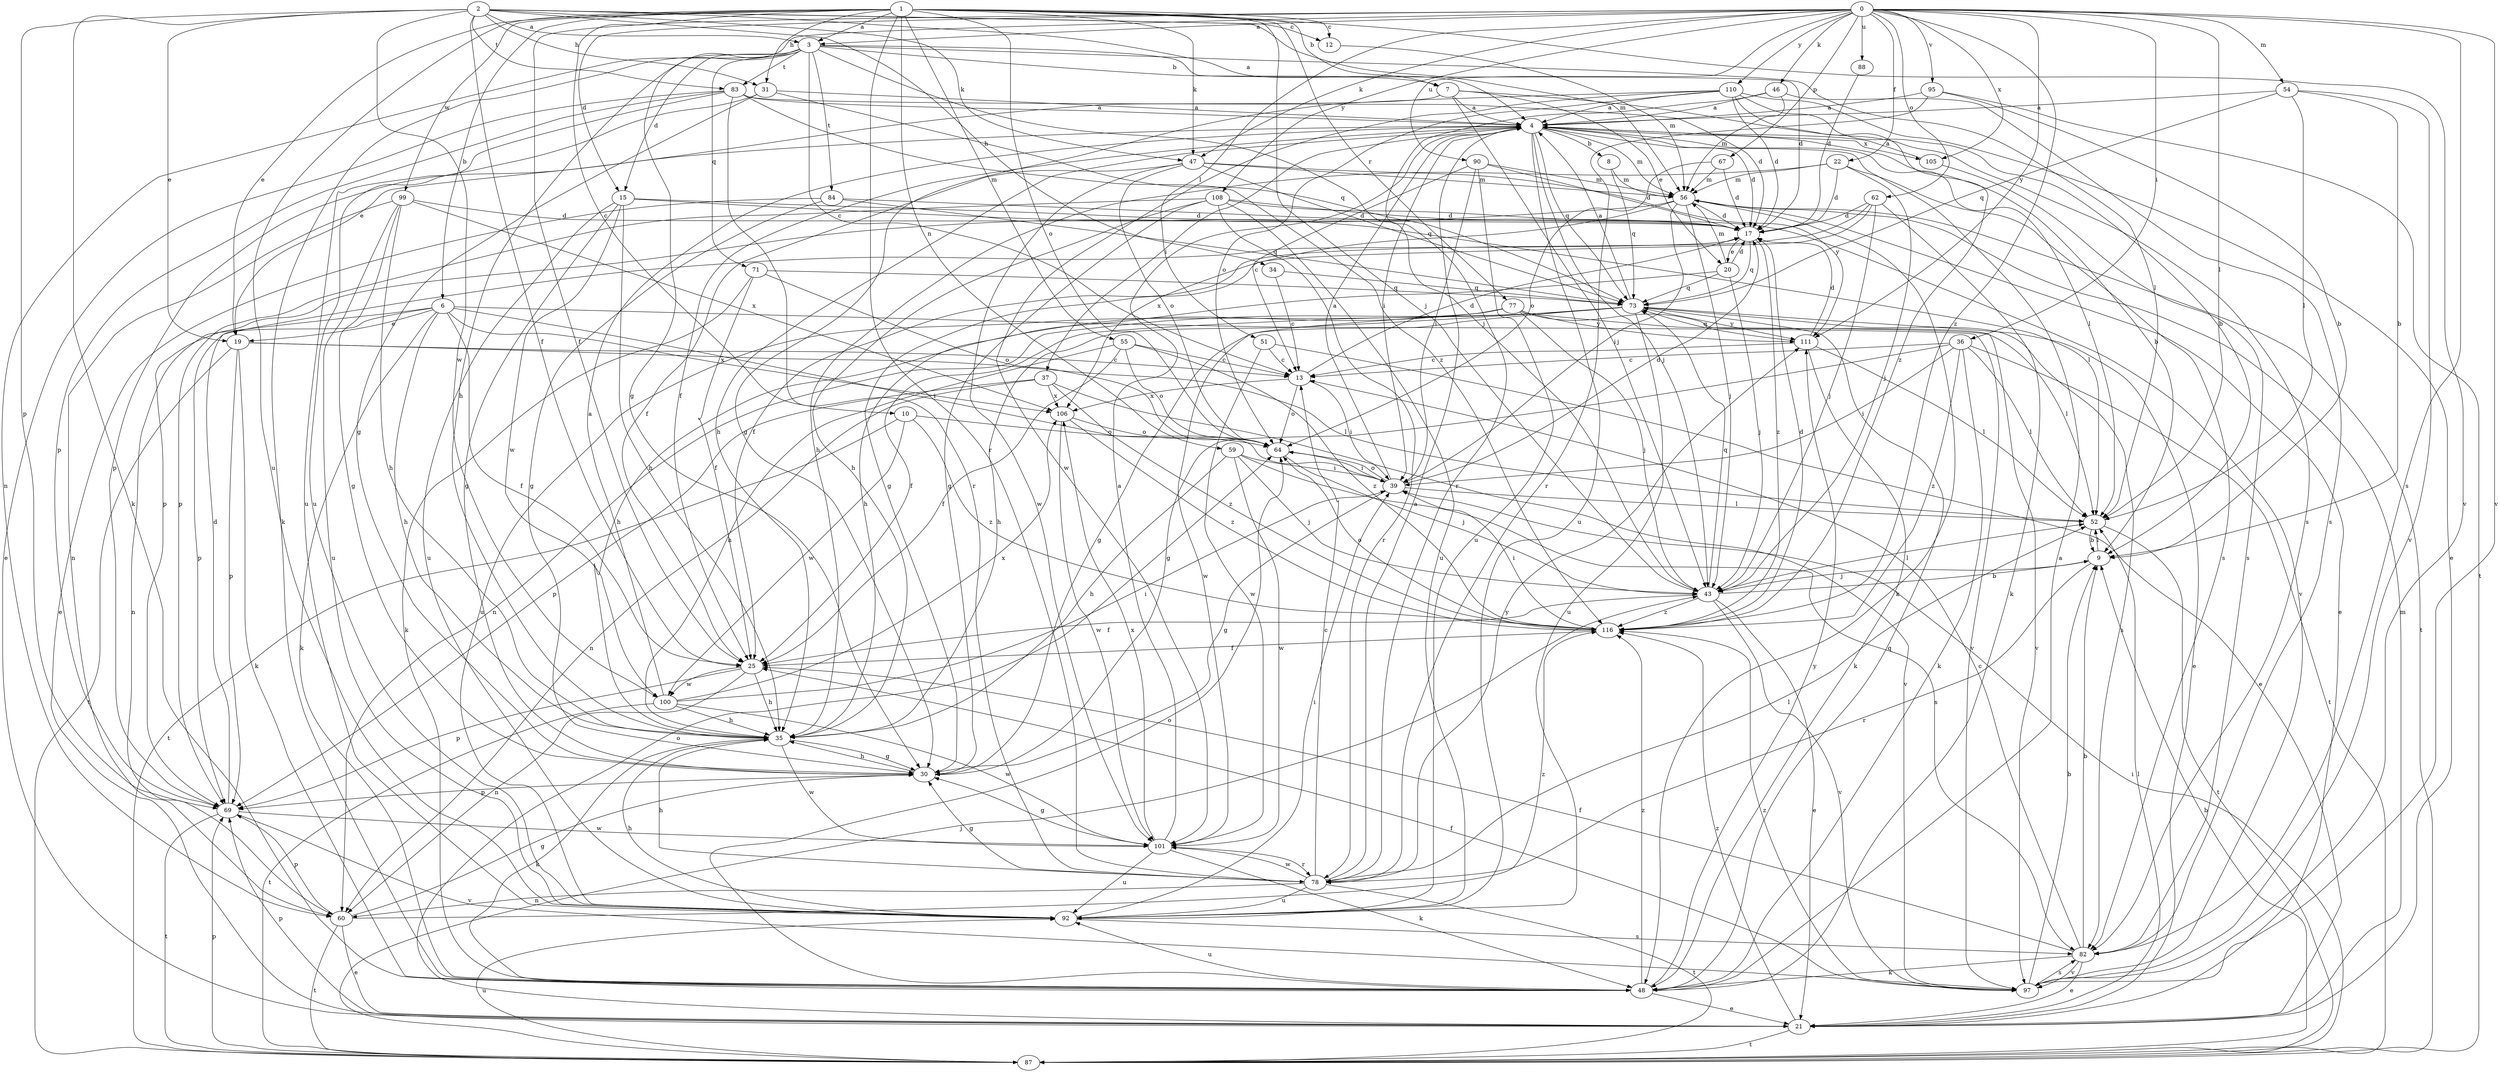 strict digraph  {
0;
1;
2;
3;
4;
6;
7;
8;
9;
10;
12;
13;
15;
17;
19;
20;
21;
22;
25;
30;
31;
34;
35;
36;
37;
39;
43;
46;
47;
48;
51;
52;
54;
55;
56;
59;
60;
62;
64;
67;
69;
71;
73;
77;
78;
82;
83;
84;
87;
88;
90;
92;
95;
97;
99;
100;
101;
105;
106;
108;
110;
111;
116;
0 -> 3  [label=a];
0 -> 15  [label=d];
0 -> 22  [label=f];
0 -> 25  [label=f];
0 -> 30  [label=g];
0 -> 36  [label=i];
0 -> 46  [label=k];
0 -> 47  [label=k];
0 -> 51  [label=l];
0 -> 52  [label=l];
0 -> 54  [label=m];
0 -> 62  [label=o];
0 -> 67  [label=p];
0 -> 82  [label=s];
0 -> 88  [label=u];
0 -> 90  [label=u];
0 -> 95  [label=v];
0 -> 97  [label=v];
0 -> 105  [label=x];
0 -> 108  [label=y];
0 -> 110  [label=y];
0 -> 111  [label=y];
0 -> 116  [label=z];
1 -> 3  [label=a];
1 -> 6  [label=b];
1 -> 7  [label=b];
1 -> 10  [label=c];
1 -> 12  [label=c];
1 -> 19  [label=e];
1 -> 31  [label=h];
1 -> 43  [label=j];
1 -> 47  [label=k];
1 -> 55  [label=m];
1 -> 59  [label=n];
1 -> 64  [label=o];
1 -> 77  [label=r];
1 -> 78  [label=r];
1 -> 92  [label=u];
1 -> 97  [label=v];
1 -> 99  [label=w];
2 -> 3  [label=a];
2 -> 4  [label=a];
2 -> 12  [label=c];
2 -> 19  [label=e];
2 -> 25  [label=f];
2 -> 31  [label=h];
2 -> 34  [label=h];
2 -> 47  [label=k];
2 -> 48  [label=k];
2 -> 56  [label=m];
2 -> 69  [label=p];
2 -> 83  [label=t];
2 -> 100  [label=w];
3 -> 7  [label=b];
3 -> 13  [label=c];
3 -> 15  [label=d];
3 -> 17  [label=d];
3 -> 35  [label=h];
3 -> 43  [label=j];
3 -> 48  [label=k];
3 -> 52  [label=l];
3 -> 60  [label=n];
3 -> 71  [label=q];
3 -> 83  [label=t];
3 -> 84  [label=t];
4 -> 8  [label=b];
4 -> 9  [label=b];
4 -> 17  [label=d];
4 -> 25  [label=f];
4 -> 35  [label=h];
4 -> 37  [label=i];
4 -> 39  [label=i];
4 -> 43  [label=j];
4 -> 52  [label=l];
4 -> 56  [label=m];
4 -> 69  [label=p];
4 -> 73  [label=q];
4 -> 92  [label=u];
4 -> 105  [label=x];
6 -> 19  [label=e];
6 -> 25  [label=f];
6 -> 35  [label=h];
6 -> 39  [label=i];
6 -> 48  [label=k];
6 -> 60  [label=n];
6 -> 69  [label=p];
6 -> 97  [label=v];
6 -> 106  [label=x];
7 -> 4  [label=a];
7 -> 19  [label=e];
7 -> 20  [label=e];
7 -> 43  [label=j];
7 -> 82  [label=s];
8 -> 56  [label=m];
8 -> 73  [label=q];
9 -> 43  [label=j];
9 -> 52  [label=l];
9 -> 78  [label=r];
10 -> 64  [label=o];
10 -> 87  [label=t];
10 -> 100  [label=w];
10 -> 116  [label=z];
12 -> 56  [label=m];
13 -> 17  [label=d];
13 -> 39  [label=i];
13 -> 64  [label=o];
13 -> 106  [label=x];
15 -> 17  [label=d];
15 -> 30  [label=g];
15 -> 35  [label=h];
15 -> 52  [label=l];
15 -> 92  [label=u];
15 -> 100  [label=w];
17 -> 20  [label=e];
17 -> 73  [label=q];
17 -> 116  [label=z];
19 -> 13  [label=c];
19 -> 48  [label=k];
19 -> 52  [label=l];
19 -> 69  [label=p];
19 -> 87  [label=t];
20 -> 17  [label=d];
20 -> 35  [label=h];
20 -> 43  [label=j];
20 -> 56  [label=m];
20 -> 73  [label=q];
21 -> 52  [label=l];
21 -> 56  [label=m];
21 -> 64  [label=o];
21 -> 69  [label=p];
21 -> 87  [label=t];
21 -> 116  [label=z];
22 -> 17  [label=d];
22 -> 35  [label=h];
22 -> 43  [label=j];
22 -> 56  [label=m];
22 -> 82  [label=s];
25 -> 35  [label=h];
25 -> 60  [label=n];
25 -> 69  [label=p];
25 -> 100  [label=w];
30 -> 35  [label=h];
30 -> 69  [label=p];
31 -> 4  [label=a];
31 -> 30  [label=g];
31 -> 73  [label=q];
31 -> 92  [label=u];
34 -> 13  [label=c];
34 -> 73  [label=q];
35 -> 30  [label=g];
35 -> 48  [label=k];
35 -> 101  [label=w];
36 -> 13  [label=c];
36 -> 30  [label=g];
36 -> 39  [label=i];
36 -> 48  [label=k];
36 -> 52  [label=l];
36 -> 87  [label=t];
36 -> 116  [label=z];
37 -> 60  [label=n];
37 -> 69  [label=p];
37 -> 97  [label=v];
37 -> 106  [label=x];
37 -> 116  [label=z];
39 -> 4  [label=a];
39 -> 17  [label=d];
39 -> 30  [label=g];
39 -> 52  [label=l];
39 -> 64  [label=o];
43 -> 9  [label=b];
43 -> 21  [label=e];
43 -> 25  [label=f];
43 -> 52  [label=l];
43 -> 73  [label=q];
43 -> 97  [label=v];
43 -> 116  [label=z];
46 -> 4  [label=a];
46 -> 56  [label=m];
46 -> 78  [label=r];
46 -> 82  [label=s];
47 -> 25  [label=f];
47 -> 56  [label=m];
47 -> 64  [label=o];
47 -> 73  [label=q];
47 -> 101  [label=w];
47 -> 111  [label=y];
48 -> 4  [label=a];
48 -> 21  [label=e];
48 -> 64  [label=o];
48 -> 73  [label=q];
48 -> 92  [label=u];
48 -> 111  [label=y];
48 -> 116  [label=z];
51 -> 13  [label=c];
51 -> 21  [label=e];
51 -> 101  [label=w];
52 -> 9  [label=b];
52 -> 87  [label=t];
54 -> 4  [label=a];
54 -> 9  [label=b];
54 -> 52  [label=l];
54 -> 73  [label=q];
54 -> 97  [label=v];
55 -> 13  [label=c];
55 -> 25  [label=f];
55 -> 35  [label=h];
55 -> 64  [label=o];
55 -> 116  [label=z];
56 -> 17  [label=d];
56 -> 21  [label=e];
56 -> 39  [label=i];
56 -> 43  [label=j];
56 -> 48  [label=k];
56 -> 69  [label=p];
56 -> 87  [label=t];
56 -> 106  [label=x];
59 -> 35  [label=h];
59 -> 39  [label=i];
59 -> 43  [label=j];
59 -> 82  [label=s];
59 -> 101  [label=w];
60 -> 21  [label=e];
60 -> 30  [label=g];
60 -> 69  [label=p];
60 -> 87  [label=t];
60 -> 116  [label=z];
62 -> 17  [label=d];
62 -> 25  [label=f];
62 -> 30  [label=g];
62 -> 43  [label=j];
62 -> 48  [label=k];
64 -> 39  [label=i];
64 -> 43  [label=j];
67 -> 17  [label=d];
67 -> 56  [label=m];
67 -> 64  [label=o];
69 -> 17  [label=d];
69 -> 87  [label=t];
69 -> 97  [label=v];
69 -> 101  [label=w];
71 -> 25  [label=f];
71 -> 48  [label=k];
71 -> 64  [label=o];
71 -> 73  [label=q];
73 -> 4  [label=a];
73 -> 21  [label=e];
73 -> 25  [label=f];
73 -> 30  [label=g];
73 -> 35  [label=h];
73 -> 60  [label=n];
73 -> 82  [label=s];
73 -> 92  [label=u];
73 -> 111  [label=y];
77 -> 35  [label=h];
77 -> 43  [label=j];
77 -> 52  [label=l];
77 -> 92  [label=u];
77 -> 97  [label=v];
77 -> 101  [label=w];
77 -> 111  [label=y];
78 -> 4  [label=a];
78 -> 13  [label=c];
78 -> 30  [label=g];
78 -> 35  [label=h];
78 -> 52  [label=l];
78 -> 60  [label=n];
78 -> 87  [label=t];
78 -> 92  [label=u];
78 -> 101  [label=w];
78 -> 111  [label=y];
82 -> 9  [label=b];
82 -> 13  [label=c];
82 -> 21  [label=e];
82 -> 25  [label=f];
82 -> 48  [label=k];
82 -> 97  [label=v];
83 -> 4  [label=a];
83 -> 17  [label=d];
83 -> 21  [label=e];
83 -> 69  [label=p];
83 -> 78  [label=r];
83 -> 92  [label=u];
83 -> 116  [label=z];
84 -> 17  [label=d];
84 -> 21  [label=e];
84 -> 30  [label=g];
84 -> 73  [label=q];
87 -> 9  [label=b];
87 -> 39  [label=i];
87 -> 43  [label=j];
87 -> 69  [label=p];
87 -> 92  [label=u];
88 -> 17  [label=d];
90 -> 13  [label=c];
90 -> 17  [label=d];
90 -> 39  [label=i];
90 -> 56  [label=m];
90 -> 92  [label=u];
92 -> 35  [label=h];
92 -> 39  [label=i];
92 -> 82  [label=s];
95 -> 4  [label=a];
95 -> 9  [label=b];
95 -> 78  [label=r];
95 -> 87  [label=t];
97 -> 9  [label=b];
97 -> 25  [label=f];
97 -> 82  [label=s];
97 -> 116  [label=z];
99 -> 17  [label=d];
99 -> 30  [label=g];
99 -> 35  [label=h];
99 -> 60  [label=n];
99 -> 92  [label=u];
99 -> 106  [label=x];
100 -> 4  [label=a];
100 -> 35  [label=h];
100 -> 39  [label=i];
100 -> 87  [label=t];
100 -> 101  [label=w];
100 -> 106  [label=x];
101 -> 4  [label=a];
101 -> 30  [label=g];
101 -> 48  [label=k];
101 -> 78  [label=r];
101 -> 92  [label=u];
101 -> 106  [label=x];
105 -> 4  [label=a];
105 -> 82  [label=s];
106 -> 64  [label=o];
106 -> 101  [label=w];
106 -> 116  [label=z];
108 -> 17  [label=d];
108 -> 30  [label=g];
108 -> 35  [label=h];
108 -> 69  [label=p];
108 -> 78  [label=r];
108 -> 92  [label=u];
108 -> 97  [label=v];
110 -> 4  [label=a];
110 -> 9  [label=b];
110 -> 17  [label=d];
110 -> 21  [label=e];
110 -> 30  [label=g];
110 -> 64  [label=o];
110 -> 101  [label=w];
110 -> 116  [label=z];
111 -> 13  [label=c];
111 -> 17  [label=d];
111 -> 48  [label=k];
111 -> 52  [label=l];
111 -> 73  [label=q];
116 -> 17  [label=d];
116 -> 25  [label=f];
116 -> 39  [label=i];
116 -> 64  [label=o];
}
